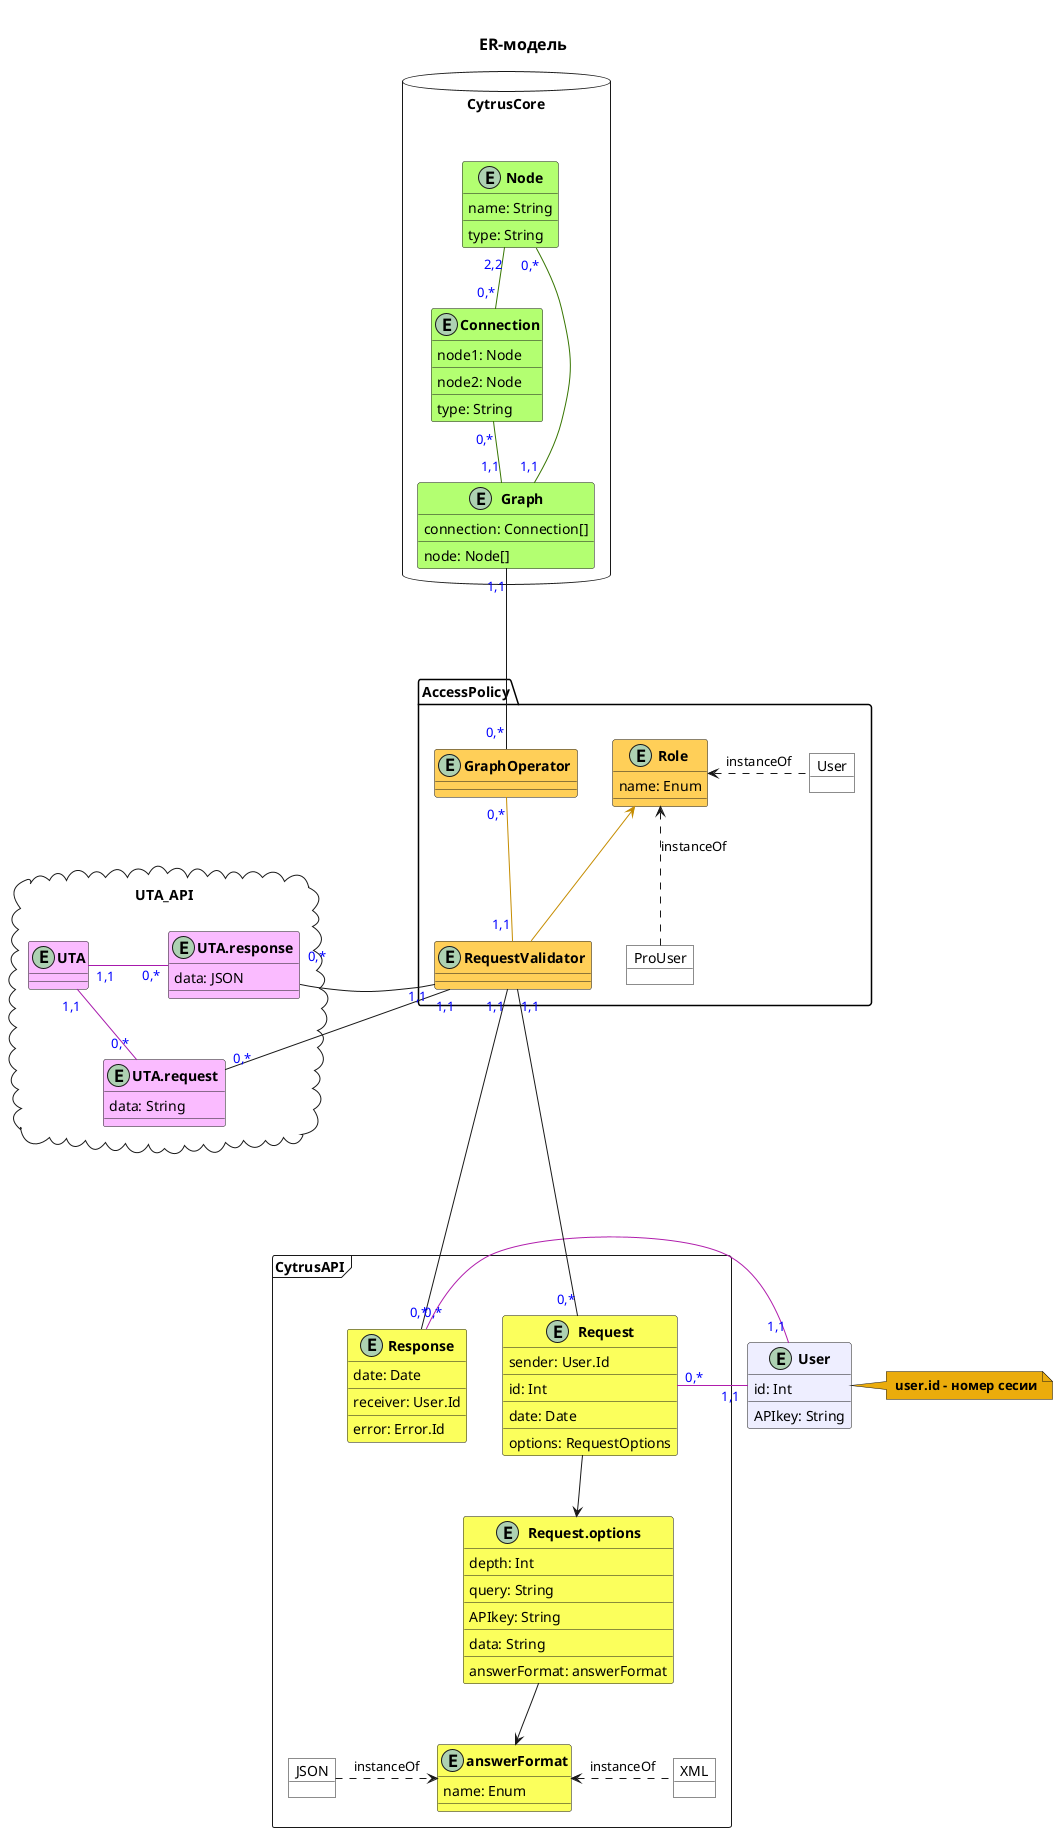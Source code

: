 @startuml
allow_mixing
title
  <font size=16 color=black>ER-модель
end title

right header
<font color=fff size=16>Павлов топ препод
end header

package AccessPolicy {
    entity "<b>RequestValidator " as RequestValidator #FFCF58{

    }

    entity "<b>Role " as Role #FFCF58{
        name: Enum
    }

    entity "<b>GraphOperator " as GraphOperator #FFCF58{

    }

    object "User" as UserRole #white
    object "ProUser" as ProUserRole #white
}

package CytrusAPI <<Frame>> {
    entity "<b>Request" as Request #fbff5c{
        sender: User.Id
        __
        id: Int
        __
        date: Date
        __
        options: RequestOptions
    }

    entity "<b>Request.options" as RequestOptions #fbff5c{
        depth: Int
        __
        query: String
        __
        APIkey: String
        __
        data: String
        __
        answerFormat: answerFormat
    }

    entity "<b>answerFormat" as answerFormat #fbff5c{
        name: Enum
    }

    object XML #white
    object JSON #white
    Request --> RequestOptions
    RequestOptions --> answerFormat
    answerFormat  <.r. XML : instanceOf
    answerFormat <.l. JSON : instanceOf

    entity "<b>Response" as Response #fbff5c{
            date: Date
            __
            receiver: User.Id
            __
            error: Error.Id
    }
}

package CytrusCore <<Database>> {
      entity "<b>Node" as Node #B3FF71 {
            name: String
            __
            type: String
        }

        entity "<b>Connection" as Connection #B3FF71  {
            node1: Node
            __
            node2: Node
            __
            type: String
        }

        entity "<b>Graph" as Graph #B3FF71 {
            connection: Connection[]
            __
            node: Node[]
        }
}

package UTA_API <<Cloud>> {
    entity "<b>UTA" as Uta #fabbff {

    }

    entity "<b>UTA.request " as UtaRequest #fabbff{
        data: String
    }

    entity "<b>UTA.response " as UtaResponse #fabbff {
        data: JSON
    }
}



    entity "<b>User" as User #eeeeff {
        id: Int
       __
        APIkey: String
    }
     note right #ebac0c
     <b> user.id - номер сесии
     end note


    Node "<font color=blue>2,2" -- "<font color=blue>0,*" Connection #367500
    Node "<font color=blue>0,*" -- "<font color=blue>1,1" Graph #367500
    Connection "<font color=blue>0,*" -- "<font color=blue>1,1" Graph #367500

    User "<font color=blue>1,1" -r- "<font color=blue>0,*" Response #b01dac : "   "
    User "<font color=blue>1,1" -r- "<font color=blue>0,*" Request #b01dac : "          "

    Role <-- RequestValidator #C58C00
    Role <.r. UserRole : instanceOf
    Role <.. ProUserRole : instanceOf

    Graph "<font color=blue>1,1" --- "<font color=blue>0,*" GraphOperator
    GraphOperator "<font color=blue>0,*" -- "<font color=blue>1,1" RequestValidator #C58C00

    Uta "<font color=blue>1,1" -- "<font color=blue>0,*" UtaRequest #A719AC
    Uta "<font color=blue>1,1" -r- "<font color=blue>0,*" UtaResponse #A719AC : "             "

    RequestValidator "<font color=blue>1,1" - "<font color=blue>0,*" UtaRequest
    RequestValidator "<font color=blue>1,1" - "<font color=blue>0,*" UtaResponse : "                             "

    RequestValidator "<font color=blue>1,1" ---- "<font color=blue>0,*" Request
    RequestValidator "<font color=blue>1,1" --- "<font color=blue>0,*" Response
@enduml
